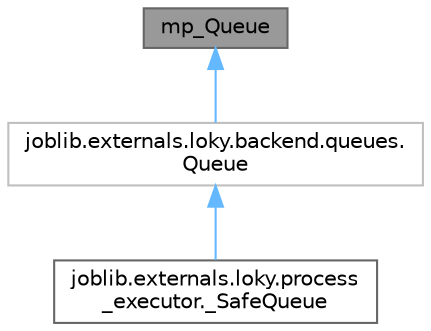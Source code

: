 digraph "mp_Queue"
{
 // LATEX_PDF_SIZE
  bgcolor="transparent";
  edge [fontname=Helvetica,fontsize=10,labelfontname=Helvetica,labelfontsize=10];
  node [fontname=Helvetica,fontsize=10,shape=box,height=0.2,width=0.4];
  Node1 [id="Node000001",label="mp_Queue",height=0.2,width=0.4,color="gray40", fillcolor="grey60", style="filled", fontcolor="black",tooltip=" "];
  Node1 -> Node2 [id="edge1_Node000001_Node000002",dir="back",color="steelblue1",style="solid",tooltip=" "];
  Node2 [id="Node000002",label="joblib.externals.loky.backend.queues.\lQueue",height=0.2,width=0.4,color="grey75", fillcolor="white", style="filled",URL="$de/d1b/classjoblib_1_1externals_1_1loky_1_1backend_1_1queues_1_1Queue.html",tooltip=" "];
  Node2 -> Node3 [id="edge2_Node000002_Node000003",dir="back",color="steelblue1",style="solid",tooltip=" "];
  Node3 [id="Node000003",label="joblib.externals.loky.process\l_executor._SafeQueue",height=0.2,width=0.4,color="gray40", fillcolor="white", style="filled",URL="$d4/d73/classjoblib_1_1externals_1_1loky_1_1process__executor_1_1__SafeQueue.html",tooltip=" "];
}
